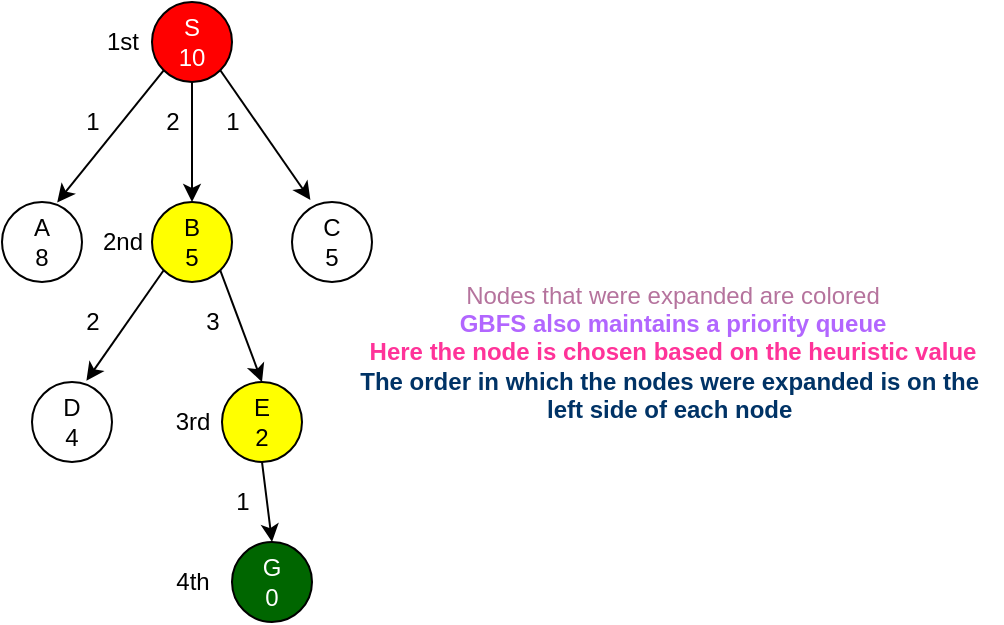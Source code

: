<mxfile version="15.5.6" type="github">
  <diagram id="D0ospsdvyuDyd9QVyKfy" name="Page-1">
    <mxGraphModel dx="1038" dy="617" grid="1" gridSize="10" guides="1" tooltips="1" connect="1" arrows="1" fold="1" page="1" pageScale="1" pageWidth="850" pageHeight="1100" math="0" shadow="0">
      <root>
        <mxCell id="0" />
        <mxCell id="1" parent="0" />
        <mxCell id="gVU5BQfkRuUsBRlk_jHh-1" value="S&lt;br&gt;10" style="ellipse;whiteSpace=wrap;html=1;aspect=fixed;fillColor=#FF0000;fontColor=#FFFFFF;" parent="1" vertex="1">
          <mxGeometry x="370" y="100" width="40" height="40" as="geometry" />
        </mxCell>
        <mxCell id="gVU5BQfkRuUsBRlk_jHh-2" value="" style="endArrow=classic;html=1;rounded=0;exitX=0;exitY=1;exitDx=0;exitDy=0;entryX=0.69;entryY=0.005;entryDx=0;entryDy=0;entryPerimeter=0;" parent="1" source="gVU5BQfkRuUsBRlk_jHh-1" target="gVU5BQfkRuUsBRlk_jHh-3" edge="1">
          <mxGeometry width="50" height="50" relative="1" as="geometry">
            <mxPoint x="380" y="140" as="sourcePoint" />
            <mxPoint x="330" y="190" as="targetPoint" />
          </mxGeometry>
        </mxCell>
        <mxCell id="gVU5BQfkRuUsBRlk_jHh-3" value="A&lt;br&gt;8" style="ellipse;whiteSpace=wrap;html=1;aspect=fixed;" parent="1" vertex="1">
          <mxGeometry x="295" y="200" width="40" height="40" as="geometry" />
        </mxCell>
        <mxCell id="gVU5BQfkRuUsBRlk_jHh-4" value="" style="endArrow=classic;html=1;rounded=0;exitX=0.5;exitY=1;exitDx=0;exitDy=0;entryX=0.5;entryY=0;entryDx=0;entryDy=0;" parent="1" source="gVU5BQfkRuUsBRlk_jHh-1" target="gVU5BQfkRuUsBRlk_jHh-5" edge="1">
          <mxGeometry width="50" height="50" relative="1" as="geometry">
            <mxPoint x="450" y="270" as="sourcePoint" />
            <mxPoint x="390" y="200" as="targetPoint" />
          </mxGeometry>
        </mxCell>
        <mxCell id="gVU5BQfkRuUsBRlk_jHh-5" value="B&lt;br&gt;5" style="ellipse;whiteSpace=wrap;html=1;aspect=fixed;fillColor=#FFFF00;" parent="1" vertex="1">
          <mxGeometry x="370" y="200" width="40" height="40" as="geometry" />
        </mxCell>
        <mxCell id="gVU5BQfkRuUsBRlk_jHh-6" value="" style="endArrow=classic;html=1;rounded=0;exitX=1;exitY=1;exitDx=0;exitDy=0;entryX=0.23;entryY=-0.025;entryDx=0;entryDy=0;entryPerimeter=0;" parent="1" source="gVU5BQfkRuUsBRlk_jHh-1" target="gVU5BQfkRuUsBRlk_jHh-7" edge="1">
          <mxGeometry width="50" height="50" relative="1" as="geometry">
            <mxPoint x="450" y="270" as="sourcePoint" />
            <mxPoint x="440" y="200" as="targetPoint" />
          </mxGeometry>
        </mxCell>
        <mxCell id="gVU5BQfkRuUsBRlk_jHh-7" value="C&lt;br&gt;5" style="ellipse;whiteSpace=wrap;html=1;aspect=fixed;" parent="1" vertex="1">
          <mxGeometry x="440" y="200" width="40" height="40" as="geometry" />
        </mxCell>
        <mxCell id="gVU5BQfkRuUsBRlk_jHh-8" value="" style="endArrow=classic;html=1;rounded=0;exitX=0;exitY=1;exitDx=0;exitDy=0;entryX=0.68;entryY=-0.015;entryDx=0;entryDy=0;entryPerimeter=0;" parent="1" source="gVU5BQfkRuUsBRlk_jHh-5" target="gVU5BQfkRuUsBRlk_jHh-9" edge="1">
          <mxGeometry width="50" height="50" relative="1" as="geometry">
            <mxPoint x="380" y="240" as="sourcePoint" />
            <mxPoint x="340" y="290" as="targetPoint" />
          </mxGeometry>
        </mxCell>
        <mxCell id="gVU5BQfkRuUsBRlk_jHh-9" value="D&lt;br&gt;4" style="ellipse;whiteSpace=wrap;html=1;aspect=fixed;" parent="1" vertex="1">
          <mxGeometry x="310" y="290" width="40" height="40" as="geometry" />
        </mxCell>
        <mxCell id="gVU5BQfkRuUsBRlk_jHh-10" value="" style="endArrow=classic;html=1;rounded=0;exitX=1;exitY=1;exitDx=0;exitDy=0;entryX=0.5;entryY=0;entryDx=0;entryDy=0;" parent="1" source="gVU5BQfkRuUsBRlk_jHh-5" target="gVU5BQfkRuUsBRlk_jHh-11" edge="1">
          <mxGeometry width="50" height="50" relative="1" as="geometry">
            <mxPoint x="450" y="240" as="sourcePoint" />
            <mxPoint x="420" y="300" as="targetPoint" />
          </mxGeometry>
        </mxCell>
        <mxCell id="gVU5BQfkRuUsBRlk_jHh-11" value="E&lt;br&gt;2" style="ellipse;whiteSpace=wrap;html=1;aspect=fixed;fillColor=#FFFF00;" parent="1" vertex="1">
          <mxGeometry x="405" y="290" width="40" height="40" as="geometry" />
        </mxCell>
        <mxCell id="gVU5BQfkRuUsBRlk_jHh-13" value="" style="endArrow=classic;html=1;rounded=0;exitX=0.5;exitY=1;exitDx=0;exitDy=0;entryX=0.5;entryY=0;entryDx=0;entryDy=0;" parent="1" source="gVU5BQfkRuUsBRlk_jHh-11" target="gVU5BQfkRuUsBRlk_jHh-14" edge="1">
          <mxGeometry width="50" height="50" relative="1" as="geometry">
            <mxPoint x="430" y="330" as="sourcePoint" />
            <mxPoint x="430" y="370" as="targetPoint" />
          </mxGeometry>
        </mxCell>
        <mxCell id="gVU5BQfkRuUsBRlk_jHh-14" value="G&lt;br&gt;0" style="ellipse;whiteSpace=wrap;html=1;aspect=fixed;fillColor=#006600;fontColor=#FFFFFF;" parent="1" vertex="1">
          <mxGeometry x="410" y="370" width="40" height="40" as="geometry" />
        </mxCell>
        <mxCell id="gVU5BQfkRuUsBRlk_jHh-15" value="&lt;font color=&quot;#b5739d&quot;&gt;Nodes that were expanded are colored&lt;/font&gt;&lt;br&gt;&lt;b&gt;&lt;font color=&quot;#b266ff&quot;&gt;GBFS also maintains a priority queue&lt;/font&gt;&lt;/b&gt;&lt;br&gt;&lt;b&gt;&lt;font color=&quot;#ff3399&quot;&gt;Here the node is chosen based on the heuristic value&lt;/font&gt;&lt;br&gt;&lt;font color=&quot;#003366&quot;&gt;The order in which the nodes were expanded is on the&amp;nbsp;&lt;br&gt;left side of each node&amp;nbsp;&lt;/font&gt;&lt;/b&gt;" style="text;html=1;align=center;verticalAlign=middle;resizable=0;points=[];autosize=1;strokeColor=none;fillColor=none;fontColor=#FFFFFF;" parent="1" vertex="1">
          <mxGeometry x="465" y="240" width="330" height="70" as="geometry" />
        </mxCell>
        <mxCell id="wHmBb2AND73zgGiSR6DB-1" value="&lt;font color=&quot;#000000&quot;&gt;1&lt;/font&gt;" style="text;html=1;align=center;verticalAlign=middle;resizable=0;points=[];autosize=1;strokeColor=none;fillColor=none;fontColor=#FF0080;" vertex="1" parent="1">
          <mxGeometry x="330" y="150" width="20" height="20" as="geometry" />
        </mxCell>
        <mxCell id="wHmBb2AND73zgGiSR6DB-2" value="2" style="text;html=1;align=center;verticalAlign=middle;resizable=0;points=[];autosize=1;strokeColor=none;fillColor=none;fontColor=#000000;" vertex="1" parent="1">
          <mxGeometry x="370" y="150" width="20" height="20" as="geometry" />
        </mxCell>
        <mxCell id="wHmBb2AND73zgGiSR6DB-3" value="1" style="text;html=1;align=center;verticalAlign=middle;resizable=0;points=[];autosize=1;strokeColor=none;fillColor=none;fontColor=#000000;" vertex="1" parent="1">
          <mxGeometry x="400" y="150" width="20" height="20" as="geometry" />
        </mxCell>
        <mxCell id="wHmBb2AND73zgGiSR6DB-4" value="2" style="text;html=1;align=center;verticalAlign=middle;resizable=0;points=[];autosize=1;strokeColor=none;fillColor=none;fontColor=#000000;" vertex="1" parent="1">
          <mxGeometry x="330" y="250" width="20" height="20" as="geometry" />
        </mxCell>
        <mxCell id="wHmBb2AND73zgGiSR6DB-5" value="3" style="text;html=1;align=center;verticalAlign=middle;resizable=0;points=[];autosize=1;strokeColor=none;fillColor=none;fontColor=#000000;" vertex="1" parent="1">
          <mxGeometry x="390" y="250" width="20" height="20" as="geometry" />
        </mxCell>
        <mxCell id="wHmBb2AND73zgGiSR6DB-6" value="1" style="text;html=1;align=center;verticalAlign=middle;resizable=0;points=[];autosize=1;strokeColor=none;fillColor=none;fontColor=#000000;" vertex="1" parent="1">
          <mxGeometry x="405" y="340" width="20" height="20" as="geometry" />
        </mxCell>
        <mxCell id="wHmBb2AND73zgGiSR6DB-7" value="1st" style="text;html=1;align=center;verticalAlign=middle;resizable=0;points=[];autosize=1;strokeColor=none;fillColor=none;fontColor=#000000;" vertex="1" parent="1">
          <mxGeometry x="340" y="110" width="30" height="20" as="geometry" />
        </mxCell>
        <mxCell id="wHmBb2AND73zgGiSR6DB-8" value="2nd" style="text;html=1;align=center;verticalAlign=middle;resizable=0;points=[];autosize=1;strokeColor=none;fillColor=none;fontColor=#000000;" vertex="1" parent="1">
          <mxGeometry x="335" y="210" width="40" height="20" as="geometry" />
        </mxCell>
        <mxCell id="wHmBb2AND73zgGiSR6DB-9" value="3rd" style="text;html=1;align=center;verticalAlign=middle;resizable=0;points=[];autosize=1;strokeColor=none;fillColor=none;fontColor=#000000;" vertex="1" parent="1">
          <mxGeometry x="375" y="300" width="30" height="20" as="geometry" />
        </mxCell>
        <mxCell id="wHmBb2AND73zgGiSR6DB-10" value="4th" style="text;html=1;align=center;verticalAlign=middle;resizable=0;points=[];autosize=1;strokeColor=none;fillColor=none;fontColor=#000000;" vertex="1" parent="1">
          <mxGeometry x="375" y="380" width="30" height="20" as="geometry" />
        </mxCell>
      </root>
    </mxGraphModel>
  </diagram>
</mxfile>
